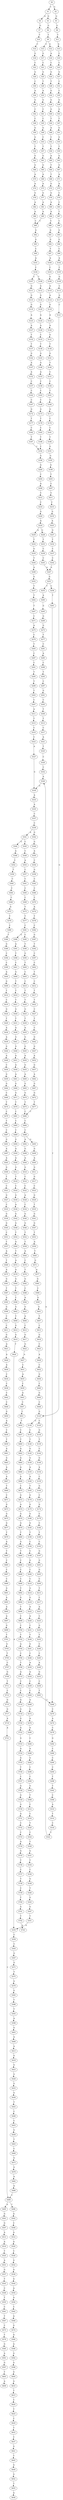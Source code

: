 strict digraph  {
	S0 -> S1 [ label = C ];
	S0 -> S2 [ label = G ];
	S1 -> S3 [ label = G ];
	S1 -> S4 [ label = A ];
	S2 -> S5 [ label = G ];
	S3 -> S6 [ label = G ];
	S4 -> S7 [ label = G ];
	S5 -> S8 [ label = G ];
	S6 -> S9 [ label = T ];
	S7 -> S10 [ label = T ];
	S8 -> S11 [ label = T ];
	S9 -> S12 [ label = G ];
	S9 -> S13 [ label = C ];
	S10 -> S14 [ label = C ];
	S11 -> S15 [ label = G ];
	S12 -> S16 [ label = A ];
	S13 -> S17 [ label = G ];
	S14 -> S18 [ label = G ];
	S15 -> S19 [ label = C ];
	S16 -> S20 [ label = C ];
	S17 -> S21 [ label = C ];
	S18 -> S22 [ label = C ];
	S19 -> S23 [ label = C ];
	S20 -> S24 [ label = G ];
	S21 -> S25 [ label = G ];
	S22 -> S26 [ label = G ];
	S23 -> S27 [ label = G ];
	S24 -> S28 [ label = T ];
	S25 -> S29 [ label = T ];
	S26 -> S30 [ label = C ];
	S27 -> S31 [ label = C ];
	S28 -> S32 [ label = G ];
	S29 -> S33 [ label = A ];
	S30 -> S34 [ label = A ];
	S31 -> S35 [ label = C ];
	S32 -> S36 [ label = G ];
	S33 -> S37 [ label = G ];
	S34 -> S38 [ label = G ];
	S35 -> S39 [ label = G ];
	S36 -> S40 [ label = G ];
	S37 -> S41 [ label = C ];
	S38 -> S42 [ label = C ];
	S39 -> S43 [ label = G ];
	S40 -> S44 [ label = T ];
	S41 -> S45 [ label = C ];
	S42 -> S46 [ label = C ];
	S43 -> S47 [ label = T ];
	S44 -> S48 [ label = A ];
	S45 -> S49 [ label = G ];
	S46 -> S50 [ label = G ];
	S47 -> S51 [ label = G ];
	S48 -> S52 [ label = C ];
	S49 -> S53 [ label = C ];
	S50 -> S54 [ label = G ];
	S51 -> S55 [ label = G ];
	S52 -> S56 [ label = T ];
	S53 -> S57 [ label = T ];
	S54 -> S58 [ label = T ];
	S55 -> S59 [ label = T ];
	S56 -> S60 [ label = A ];
	S57 -> S61 [ label = G ];
	S58 -> S62 [ label = G ];
	S59 -> S63 [ label = G ];
	S60 -> S64 [ label = T ];
	S61 -> S65 [ label = G ];
	S62 -> S66 [ label = G ];
	S63 -> S67 [ label = G ];
	S64 -> S68 [ label = T ];
	S65 -> S69 [ label = A ];
	S66 -> S70 [ label = A ];
	S67 -> S71 [ label = A ];
	S68 -> S72 [ label = G ];
	S69 -> S73 [ label = A ];
	S70 -> S74 [ label = A ];
	S71 -> S75 [ label = A ];
	S72 -> S76 [ label = G ];
	S73 -> S77 [ label = G ];
	S74 -> S78 [ label = G ];
	S75 -> S79 [ label = C ];
	S76 -> S80 [ label = A ];
	S77 -> S81 [ label = A ];
	S78 -> S82 [ label = A ];
	S79 -> S83 [ label = C ];
	S80 -> S84 [ label = A ];
	S81 -> S85 [ label = A ];
	S82 -> S86 [ label = A ];
	S83 -> S87 [ label = T ];
	S84 -> S88 [ label = C ];
	S85 -> S89 [ label = C ];
	S86 -> S89 [ label = C ];
	S87 -> S90 [ label = C ];
	S88 -> S91 [ label = G ];
	S89 -> S92 [ label = G ];
	S90 -> S93 [ label = G ];
	S91 -> S94 [ label = G ];
	S92 -> S95 [ label = G ];
	S93 -> S96 [ label = G ];
	S94 -> S97 [ label = T ];
	S95 -> S98 [ label = C ];
	S96 -> S99 [ label = C ];
	S97 -> S100 [ label = A ];
	S98 -> S101 [ label = A ];
	S99 -> S102 [ label = A ];
	S100 -> S103 [ label = C ];
	S101 -> S104 [ label = C ];
	S102 -> S105 [ label = C ];
	S103 -> S106 [ label = G ];
	S104 -> S107 [ label = C ];
	S104 -> S108 [ label = T ];
	S105 -> S109 [ label = G ];
	S106 -> S110 [ label = A ];
	S107 -> S111 [ label = G ];
	S108 -> S112 [ label = G ];
	S109 -> S113 [ label = C ];
	S110 -> S114 [ label = A ];
	S111 -> S115 [ label = G ];
	S112 -> S116 [ label = G ];
	S113 -> S117 [ label = G ];
	S114 -> S118 [ label = G ];
	S115 -> S119 [ label = G ];
	S116 -> S120 [ label = G ];
	S117 -> S121 [ label = C ];
	S118 -> S122 [ label = A ];
	S119 -> S123 [ label = A ];
	S120 -> S124 [ label = A ];
	S121 -> S125 [ label = G ];
	S122 -> S126 [ label = A ];
	S123 -> S127 [ label = A ];
	S124 -> S128 [ label = A ];
	S125 -> S129 [ label = C ];
	S125 -> S130 [ label = G ];
	S126 -> S131 [ label = G ];
	S127 -> S132 [ label = T ];
	S128 -> S133 [ label = C ];
	S129 -> S134 [ label = G ];
	S130 -> S135 [ label = C ];
	S131 -> S136 [ label = T ];
	S132 -> S137 [ label = T ];
	S133 -> S138 [ label = T ];
	S134 -> S139 [ label = T ];
	S135 -> S140 [ label = T ];
	S136 -> S141 [ label = G ];
	S137 -> S142 [ label = G ];
	S138 -> S143 [ label = G ];
	S139 -> S144 [ label = C ];
	S140 -> S145 [ label = G ];
	S141 -> S146 [ label = T ];
	S142 -> S147 [ label = A ];
	S143 -> S148 [ label = G ];
	S144 -> S149 [ label = G ];
	S145 -> S150 [ label = G ];
	S146 -> S151 [ label = C ];
	S147 -> S152 [ label = A ];
	S148 -> S153 [ label = A ];
	S149 -> S154 [ label = A ];
	S150 -> S155 [ label = A ];
	S151 -> S156 [ label = C ];
	S152 -> S157 [ label = C ];
	S153 -> S158 [ label = C ];
	S154 -> S159 [ label = C ];
	S155 -> S160 [ label = A ];
	S156 -> S161 [ label = T ];
	S157 -> S162 [ label = C ];
	S158 -> S163 [ label = C ];
	S159 -> S164 [ label = G ];
	S160 -> S165 [ label = T ];
	S161 -> S166 [ label = G ];
	S162 -> S167 [ label = C ];
	S163 -> S168 [ label = C ];
	S164 -> S169 [ label = C ];
	S165 -> S170 [ label = G ];
	S166 -> S171 [ label = G ];
	S167 -> S172 [ label = G ];
	S168 -> S173 [ label = G ];
	S169 -> S174 [ label = G ];
	S170 -> S175 [ label = G ];
	S171 -> S176 [ label = C ];
	S172 -> S177 [ label = T ];
	S173 -> S178 [ label = T ];
	S174 -> S179 [ label = C ];
	S175 -> S180 [ label = G ];
	S176 -> S181 [ label = C ];
	S177 -> S182 [ label = C ];
	S178 -> S183 [ label = C ];
	S179 -> S184 [ label = C ];
	S180 -> S185 [ label = G ];
	S181 -> S186 [ label = T ];
	S182 -> S187 [ label = T ];
	S183 -> S188 [ label = T ];
	S184 -> S189 [ label = T ];
	S185 -> S190 [ label = T ];
	S186 -> S191 [ label = G ];
	S187 -> S192 [ label = C ];
	S188 -> S192 [ label = C ];
	S189 -> S193 [ label = C ];
	S190 -> S194 [ label = C ];
	S191 -> S195 [ label = G ];
	S192 -> S196 [ label = G ];
	S193 -> S197 [ label = G ];
	S194 -> S198 [ label = C ];
	S195 -> S199 [ label = G ];
	S196 -> S200 [ label = G ];
	S197 -> S201 [ label = G ];
	S198 -> S202 [ label = G ];
	S199 -> S203 [ label = T ];
	S200 -> S204 [ label = C ];
	S201 -> S205 [ label = G ];
	S202 -> S206 [ label = C ];
	S203 -> S207 [ label = C ];
	S204 -> S208 [ label = A ];
	S205 -> S209 [ label = C ];
	S206 -> S210 [ label = C ];
	S207 -> S211 [ label = C ];
	S208 -> S212 [ label = C ];
	S209 -> S213 [ label = T ];
	S210 -> S214 [ label = G ];
	S211 -> S215 [ label = C ];
	S212 -> S216 [ label = C ];
	S213 -> S217 [ label = C ];
	S214 -> S218 [ label = G ];
	S215 -> S219 [ label = G ];
	S216 -> S220 [ label = G ];
	S217 -> S221 [ label = A ];
	S218 -> S222 [ label = A ];
	S219 -> S223 [ label = A ];
	S220 -> S224 [ label = A ];
	S221 -> S225 [ label = C ];
	S222 -> S226 [ label = A ];
	S223 -> S227 [ label = G ];
	S224 -> S228 [ label = G ];
	S224 -> S229 [ label = A ];
	S225 -> S230 [ label = G ];
	S226 -> S231 [ label = C ];
	S227 -> S232 [ label = T ];
	S228 -> S233 [ label = T ];
	S229 -> S234 [ label = T ];
	S230 -> S235 [ label = T ];
	S231 -> S236 [ label = T ];
	S232 -> S237 [ label = C ];
	S233 -> S238 [ label = C ];
	S234 -> S239 [ label = G ];
	S235 -> S240 [ label = C ];
	S236 -> S241 [ label = G ];
	S237 -> S242 [ label = C ];
	S238 -> S243 [ label = C ];
	S239 -> S244 [ label = T ];
	S240 -> S245 [ label = C ];
	S241 -> S246 [ label = C ];
	S242 -> S247 [ label = A ];
	S243 -> S247 [ label = A ];
	S244 -> S248 [ label = A ];
	S245 -> S249 [ label = A ];
	S246 -> S250 [ label = A ];
	S247 -> S251 [ label = G ];
	S248 -> S252 [ label = G ];
	S249 -> S253 [ label = G ];
	S250 -> S254 [ label = A ];
	S251 -> S255 [ label = T ];
	S251 -> S256 [ label = C ];
	S252 -> S257 [ label = T ];
	S253 -> S258 [ label = C ];
	S254 -> S259 [ label = C ];
	S255 -> S260 [ label = A ];
	S256 -> S261 [ label = T ];
	S257 -> S262 [ label = T ];
	S258 -> S263 [ label = T ];
	S259 -> S264 [ label = C ];
	S260 -> S265 [ label = G ];
	S261 -> S266 [ label = T ];
	S262 -> S267 [ label = T ];
	S263 -> S266 [ label = T ];
	S264 -> S268 [ label = A ];
	S265 -> S269 [ label = G ];
	S266 -> S270 [ label = C ];
	S267 -> S271 [ label = C ];
	S268 -> S272 [ label = G ];
	S269 -> S273 [ label = G ];
	S270 -> S274 [ label = A ];
	S271 -> S275 [ label = A ];
	S272 -> S276 [ label = A ];
	S273 -> S277 [ label = T ];
	S274 -> S278 [ label = C ];
	S275 -> S279 [ label = C ];
	S276 -> S280 [ label = A ];
	S277 -> S281 [ label = C ];
	S278 -> S282 [ label = G ];
	S279 -> S283 [ label = T ];
	S280 -> S284 [ label = C ];
	S281 -> S285 [ label = A ];
	S282 -> S286 [ label = C ];
	S283 -> S287 [ label = C ];
	S284 -> S288 [ label = A ];
	S285 -> S289 [ label = C ];
	S286 -> S290 [ label = C ];
	S287 -> S291 [ label = C ];
	S288 -> S292 [ label = G ];
	S289 -> S293 [ label = T ];
	S290 -> S294 [ label = C ];
	S291 -> S295 [ label = T ];
	S292 -> S296 [ label = C ];
	S293 -> S297 [ label = C ];
	S294 -> S298 [ label = T ];
	S295 -> S299 [ label = T ];
	S296 -> S300 [ label = C ];
	S297 -> S301 [ label = G ];
	S298 -> S302 [ label = T ];
	S299 -> S303 [ label = T ];
	S300 -> S304 [ label = G ];
	S301 -> S305 [ label = C ];
	S302 -> S306 [ label = C ];
	S303 -> S307 [ label = C ];
	S304 -> S308 [ label = T ];
	S305 -> S309 [ label = T ];
	S306 -> S310 [ label = A ];
	S307 -> S311 [ label = A ];
	S308 -> S312 [ label = C ];
	S309 -> S313 [ label = T ];
	S310 -> S314 [ label = T ];
	S311 -> S315 [ label = T ];
	S312 -> S316 [ label = C ];
	S313 -> S317 [ label = C ];
	S314 -> S318 [ label = C ];
	S315 -> S319 [ label = C ];
	S316 -> S320 [ label = T ];
	S317 -> S321 [ label = A ];
	S318 -> S322 [ label = C ];
	S319 -> S323 [ label = C ];
	S320 -> S324 [ label = C ];
	S321 -> S325 [ label = T ];
	S322 -> S326 [ label = A ];
	S323 -> S327 [ label = A ];
	S324 -> S328 [ label = T ];
	S325 -> S329 [ label = C ];
	S326 -> S330 [ label = G ];
	S327 -> S330 [ label = G ];
	S328 -> S331 [ label = G ];
	S329 -> S332 [ label = C ];
	S330 -> S333 [ label = A ];
	S331 -> S334 [ label = T ];
	S332 -> S326 [ label = A ];
	S333 -> S335 [ label = A ];
	S334 -> S336 [ label = C ];
	S335 -> S337 [ label = C ];
	S336 -> S338 [ label = G ];
	S337 -> S339 [ label = C ];
	S338 -> S340 [ label = T ];
	S339 -> S341 [ label = A ];
	S339 -> S342 [ label = G ];
	S340 -> S343 [ label = G ];
	S341 -> S344 [ label = G ];
	S341 -> S345 [ label = C ];
	S342 -> S346 [ label = G ];
	S343 -> S347 [ label = G ];
	S344 -> S348 [ label = A ];
	S345 -> S349 [ label = C ];
	S346 -> S350 [ label = A ];
	S347 -> S351 [ label = T ];
	S348 -> S352 [ label = C ];
	S349 -> S353 [ label = A ];
	S350 -> S354 [ label = C ];
	S351 -> S355 [ label = A ];
	S352 -> S356 [ label = T ];
	S353 -> S357 [ label = C ];
	S354 -> S358 [ label = G ];
	S355 -> S359 [ label = C ];
	S356 -> S360 [ label = C ];
	S357 -> S361 [ label = C ];
	S358 -> S362 [ label = C ];
	S359 -> S363 [ label = C ];
	S360 -> S364 [ label = C ];
	S361 -> S365 [ label = C ];
	S362 -> S366 [ label = C ];
	S363 -> S367 [ label = G ];
	S364 -> S368 [ label = C ];
	S365 -> S369 [ label = C ];
	S366 -> S370 [ label = C ];
	S367 -> S371 [ label = G ];
	S368 -> S372 [ label = A ];
	S369 -> S373 [ label = T ];
	S370 -> S374 [ label = A ];
	S371 -> S375 [ label = T ];
	S372 -> S376 [ label = T ];
	S373 -> S377 [ label = T ];
	S374 -> S378 [ label = T ];
	S375 -> S379 [ label = G ];
	S376 -> S380 [ label = C ];
	S377 -> S381 [ label = C ];
	S378 -> S382 [ label = C ];
	S379 -> S383 [ label = G ];
	S380 -> S384 [ label = T ];
	S381 -> S385 [ label = C ];
	S381 -> S386 [ label = G ];
	S382 -> S387 [ label = G ];
	S383 -> S388 [ label = T ];
	S384 -> S389 [ label = G ];
	S385 -> S390 [ label = T ];
	S386 -> S391 [ label = A ];
	S387 -> S392 [ label = T ];
	S388 -> S393 [ label = T ];
	S389 -> S394 [ label = C ];
	S390 -> S395 [ label = G ];
	S391 -> S396 [ label = T ];
	S392 -> S397 [ label = C ];
	S393 -> S398 [ label = A ];
	S394 -> S399 [ label = C ];
	S395 -> S400 [ label = T ];
	S396 -> S401 [ label = C ];
	S397 -> S402 [ label = C ];
	S398 -> S403 [ label = G ];
	S399 -> S404 [ label = A ];
	S400 -> S405 [ label = C ];
	S401 -> S406 [ label = G ];
	S402 -> S407 [ label = T ];
	S403 -> S408 [ label = A ];
	S404 -> S409 [ label = G ];
	S405 -> S410 [ label = C ];
	S406 -> S411 [ label = T ];
	S407 -> S412 [ label = C ];
	S408 -> S413 [ label = A ];
	S409 -> S414 [ label = T ];
	S410 -> S415 [ label = T ];
	S411 -> S416 [ label = T ];
	S412 -> S417 [ label = T ];
	S413 -> S418 [ label = G ];
	S414 -> S419 [ label = C ];
	S415 -> S420 [ label = T ];
	S416 -> S421 [ label = T ];
	S417 -> S422 [ label = T ];
	S418 -> S423 [ label = G ];
	S419 -> S424 [ label = G ];
	S420 -> S425 [ label = G ];
	S421 -> S426 [ label = G ];
	S422 -> S427 [ label = C ];
	S423 -> S428 [ label = G ];
	S424 -> S429 [ label = T ];
	S425 -> S430 [ label = T ];
	S426 -> S431 [ label = T ];
	S427 -> S432 [ label = T ];
	S428 -> S433 [ label = G ];
	S429 -> S434 [ label = A ];
	S430 -> S435 [ label = A ];
	S431 -> S436 [ label = A ];
	S432 -> S437 [ label = C ];
	S433 -> S438 [ label = G ];
	S434 -> S439 [ label = A ];
	S435 -> S440 [ label = G ];
	S436 -> S441 [ label = G ];
	S437 -> S442 [ label = G ];
	S438 -> S443 [ label = T ];
	S439 -> S444 [ label = G ];
	S440 -> S445 [ label = G ];
	S441 -> S446 [ label = G ];
	S442 -> S447 [ label = G ];
	S443 -> S448 [ label = C ];
	S444 -> S449 [ label = A ];
	S445 -> S450 [ label = A ];
	S446 -> S451 [ label = A ];
	S447 -> S452 [ label = A ];
	S448 -> S453 [ label = C ];
	S449 -> S454 [ label = C ];
	S450 -> S455 [ label = G ];
	S451 -> S456 [ label = A ];
	S452 -> S457 [ label = G ];
	S453 -> S458 [ label = G ];
	S454 -> S459 [ label = G ];
	S455 -> S460 [ label = A ];
	S456 -> S461 [ label = A ];
	S457 -> S462 [ label = A ];
	S458 -> S463 [ label = T ];
	S459 -> S464 [ label = G ];
	S460 -> S465 [ label = G ];
	S461 -> S466 [ label = G ];
	S462 -> S467 [ label = G ];
	S463 -> S468 [ label = C ];
	S464 -> S469 [ label = C ];
	S465 -> S470 [ label = G ];
	S466 -> S471 [ label = G ];
	S467 -> S472 [ label = G ];
	S468 -> S473 [ label = G ];
	S469 -> S474 [ label = T ];
	S470 -> S475 [ label = T ];
	S471 -> S476 [ label = T ];
	S472 -> S477 [ label = T ];
	S473 -> S478 [ label = G ];
	S474 -> S479 [ label = C ];
	S475 -> S480 [ label = C ];
	S476 -> S481 [ label = C ];
	S477 -> S480 [ label = C ];
	S478 -> S482 [ label = A ];
	S479 -> S483 [ label = T ];
	S480 -> S484 [ label = C ];
	S481 -> S485 [ label = C ];
	S482 -> S486 [ label = A ];
	S483 -> S487 [ label = C ];
	S484 -> S488 [ label = C ];
	S485 -> S489 [ label = C ];
	S486 -> S490 [ label = C ];
	S487 -> S491 [ label = G ];
	S488 -> S492 [ label = A ];
	S488 -> S493 [ label = G ];
	S489 -> S494 [ label = G ];
	S490 -> S495 [ label = A ];
	S490 -> S496 [ label = T ];
	S491 -> S497 [ label = A ];
	S492 -> S498 [ label = G ];
	S493 -> S499 [ label = G ];
	S494 -> S500 [ label = A ];
	S495 -> S501 [ label = G ];
	S496 -> S502 [ label = A ];
	S497 -> S503 [ label = A ];
	S498 -> S504 [ label = A ];
	S499 -> S505 [ label = A ];
	S500 -> S506 [ label = A ];
	S501 -> S507 [ label = G ];
	S502 -> S508 [ label = C ];
	S503 -> S509 [ label = G ];
	S504 -> S510 [ label = G ];
	S505 -> S511 [ label = G ];
	S506 -> S512 [ label = G ];
	S507 -> S513 [ label = A ];
	S508 -> S514 [ label = A ];
	S509 -> S515 [ label = T ];
	S510 -> S516 [ label = C ];
	S511 -> S517 [ label = G ];
	S512 -> S518 [ label = T ];
	S513 -> S519 [ label = A ];
	S514 -> S520 [ label = A ];
	S515 -> S521 [ label = C ];
	S516 -> S522 [ label = C ];
	S517 -> S523 [ label = C ];
	S518 -> S524 [ label = C ];
	S519 -> S525 [ label = T ];
	S520 -> S526 [ label = C ];
	S521 -> S527 [ label = G ];
	S522 -> S528 [ label = A ];
	S523 -> S529 [ label = G ];
	S524 -> S530 [ label = G ];
	S525 -> S531 [ label = A ];
	S526 -> S532 [ label = G ];
	S527 -> S533 [ label = C ];
	S528 -> S534 [ label = C ];
	S529 -> S535 [ label = T ];
	S530 -> S536 [ label = A ];
	S531 -> S537 [ label = G ];
	S532 -> S538 [ label = A ];
	S533 -> S539 [ label = G ];
	S534 -> S540 [ label = G ];
	S535 -> S541 [ label = G ];
	S536 -> S542 [ label = G ];
	S537 -> S543 [ label = T ];
	S538 -> S544 [ label = A ];
	S539 -> S545 [ label = G ];
	S540 -> S546 [ label = G ];
	S541 -> S547 [ label = G ];
	S542 -> S548 [ label = G ];
	S543 -> S549 [ label = C ];
	S544 -> S550 [ label = A ];
	S545 -> S551 [ label = C ];
	S546 -> S552 [ label = T ];
	S547 -> S553 [ label = T ];
	S548 -> S554 [ label = T ];
	S549 -> S555 [ label = T ];
	S550 -> S556 [ label = A ];
	S551 -> S557 [ label = T ];
	S552 -> S558 [ label = T ];
	S553 -> S559 [ label = A ];
	S554 -> S560 [ label = A ];
	S555 -> S561 [ label = C ];
	S556 -> S562 [ label = C ];
	S557 -> S563 [ label = A ];
	S558 -> S564 [ label = A ];
	S559 -> S565 [ label = T ];
	S560 -> S566 [ label = T ];
	S561 -> S567 [ label = T ];
	S562 -> S568 [ label = A ];
	S563 -> S569 [ label = T ];
	S564 -> S570 [ label = C ];
	S565 -> S571 [ label = G ];
	S566 -> S572 [ label = A ];
	S567 -> S573 [ label = C ];
	S568 -> S574 [ label = G ];
	S569 -> S575 [ label = A ];
	S570 -> S576 [ label = T ];
	S571 -> S577 [ label = A ];
	S572 -> S578 [ label = A ];
	S573 -> S579 [ label = T ];
	S574 -> S580 [ label = A ];
	S575 -> S581 [ label = G ];
	S576 -> S582 [ label = G ];
	S577 -> S583 [ label = G ];
	S578 -> S584 [ label = G ];
	S579 -> S585 [ label = G ];
	S580 -> S586 [ label = A ];
	S581 -> S587 [ label = T ];
	S582 -> S588 [ label = C ];
	S583 -> S589 [ label = C ];
	S584 -> S590 [ label = T ];
	S585 -> S591 [ label = A ];
	S586 -> S592 [ label = G ];
	S587 -> S593 [ label = A ];
	S588 -> S594 [ label = A ];
	S589 -> S595 [ label = G ];
	S590 -> S596 [ label = C ];
	S591 -> S597 [ label = G ];
	S592 -> S598 [ label = G ];
	S593 -> S599 [ label = G ];
	S594 -> S600 [ label = G ];
	S595 -> S601 [ label = G ];
	S596 -> S602 [ label = G ];
	S597 -> S603 [ label = T ];
	S598 -> S604 [ label = G ];
	S599 -> S605 [ label = C ];
	S600 -> S606 [ label = A ];
	S601 -> S607 [ label = T ];
	S602 -> S608 [ label = T ];
	S603 -> S609 [ label = A ];
	S604 -> S610 [ label = G ];
	S605 -> S611 [ label = C ];
	S606 -> S612 [ label = C ];
	S607 -> S613 [ label = C ];
	S608 -> S614 [ label = G ];
	S610 -> S615 [ label = T ];
	S611 -> S616 [ label = G ];
	S612 -> S617 [ label = G ];
	S613 -> S618 [ label = G ];
	S614 -> S619 [ label = G ];
	S615 -> S620 [ label = C ];
	S616 -> S621 [ label = A ];
	S617 -> S622 [ label = G ];
	S618 -> S623 [ label = C ];
	S619 -> S624 [ label = T ];
	S620 -> S625 [ label = T ];
	S621 -> S626 [ label = A ];
	S622 -> S627 [ label = A ];
	S623 -> S628 [ label = A ];
	S624 -> S355 [ label = A ];
	S625 -> S629 [ label = C ];
	S626 -> S630 [ label = A ];
	S627 -> S631 [ label = C ];
	S628 -> S632 [ label = C ];
	S629 -> S633 [ label = T ];
	S630 -> S634 [ label = C ];
	S631 -> S635 [ label = A ];
	S632 -> S636 [ label = G ];
	S633 -> S637 [ label = C ];
	S634 -> S638 [ label = C ];
	S635 -> S639 [ label = C ];
	S636 -> S640 [ label = C ];
	S637 -> S641 [ label = G ];
	S638 -> S642 [ label = C ];
	S639 -> S643 [ label = A ];
	S640 -> S644 [ label = G ];
	S641 -> S645 [ label = T ];
	S642 -> S646 [ label = C ];
	S643 -> S647 [ label = C ];
	S644 -> S648 [ label = C ];
	S645 -> S649 [ label = G ];
	S646 -> S650 [ label = G ];
	S647 -> S651 [ label = C ];
	S648 -> S125 [ label = G ];
	S649 -> S652 [ label = G ];
	S650 -> S653 [ label = A ];
	S651 -> S654 [ label = T ];
	S652 -> S655 [ label = T ];
	S653 -> S656 [ label = C ];
	S654 -> S657 [ label = C ];
	S655 -> S658 [ label = A ];
	S656 -> S659 [ label = T ];
	S657 -> S660 [ label = T ];
	S659 -> S661 [ label = A ];
	S660 -> S662 [ label = A ];
	S661 -> S663 [ label = G ];
	S662 -> S664 [ label = G ];
	S663 -> S665 [ label = A ];
	S664 -> S666 [ label = A ];
	S665 -> S667 [ label = A ];
	S666 -> S668 [ label = A ];
	S667 -> S669 [ label = T ];
	S668 -> S670 [ label = C ];
	S669 -> S671 [ label = C ];
	S670 -> S672 [ label = G ];
	S671 -> S673 [ label = G ];
	S672 -> S674 [ label = A ];
	S673 -> S675 [ label = G ];
	S674 -> S676 [ label = G ];
	S675 -> S677 [ label = G ];
	S676 -> S678 [ label = G ];
	S677 -> S679 [ label = T ];
	S678 -> S680 [ label = T ];
	S679 -> S681 [ label = A ];
	S680 -> S682 [ label = G ];
	S681 -> S683 [ label = T ];
	S682 -> S684 [ label = T ];
	S683 -> S685 [ label = C ];
	S684 -> S686 [ label = C ];
	S685 -> S687 [ label = C ];
	S686 -> S688 [ label = C ];
	S687 -> S689 [ label = C ];
	S688 -> S690 [ label = C ];
	S689 -> S691 [ label = G ];
	S690 -> S692 [ label = T ];
	S691 -> S693 [ label = A ];
	S692 -> S694 [ label = G ];
	S693 -> S695 [ label = A ];
	S694 -> S696 [ label = T ];
	S695 -> S697 [ label = A ];
	S696 -> S698 [ label = C ];
	S697 -> S699 [ label = G ];
	S698 -> S700 [ label = C ];
	S699 -> S701 [ label = T ];
	S700 -> S702 [ label = T ];
	S701 -> S703 [ label = G ];
	S702 -> S704 [ label = A ];
	S703 -> S705 [ label = T ];
	S704 -> S706 [ label = C ];
	S705 -> S707 [ label = C ];
	S706 -> S708 [ label = T ];
	S707 -> S709 [ label = G ];
	S708 -> S710 [ label = A ];
	S709 -> S711 [ label = T ];
	S710 -> S712 [ label = C ];
	S711 -> S713 [ label = C ];
	S712 -> S714 [ label = C ];
	S713 -> S715 [ label = G ];
	S714 -> S716 [ label = A ];
	S715 -> S717 [ label = G ];
	S716 -> S718 [ label = G ];
	S717 -> S719 [ label = A ];
	S718 -> S720 [ label = G ];
	S719 -> S721 [ label = A ];
	S720 -> S722 [ label = A ];
	S721 -> S490 [ label = C ];
	S722 -> S723 [ label = G ];
	S723 -> S724 [ label = A ];
	S724 -> S725 [ label = G ];
	S725 -> S726 [ label = T ];
	S726 -> S727 [ label = C ];
	S727 -> S728 [ label = A ];
	S728 -> S729 [ label = G ];
	S729 -> S730 [ label = G ];
	S730 -> S731 [ label = A ];
	S731 -> S732 [ label = C ];
	S732 -> S733 [ label = C ];
	S733 -> S734 [ label = A ];
	S734 -> S735 [ label = G ];
	S735 -> S736 [ label = T ];
	S736 -> S737 [ label = C ];
	S737 -> S738 [ label = T ];
	S738 -> S739 [ label = C ];
	S739 -> S740 [ label = T ];
	S740 -> S741 [ label = G ];
	S741 -> S742 [ label = T ];
	S742 -> S743 [ label = A ];
}
